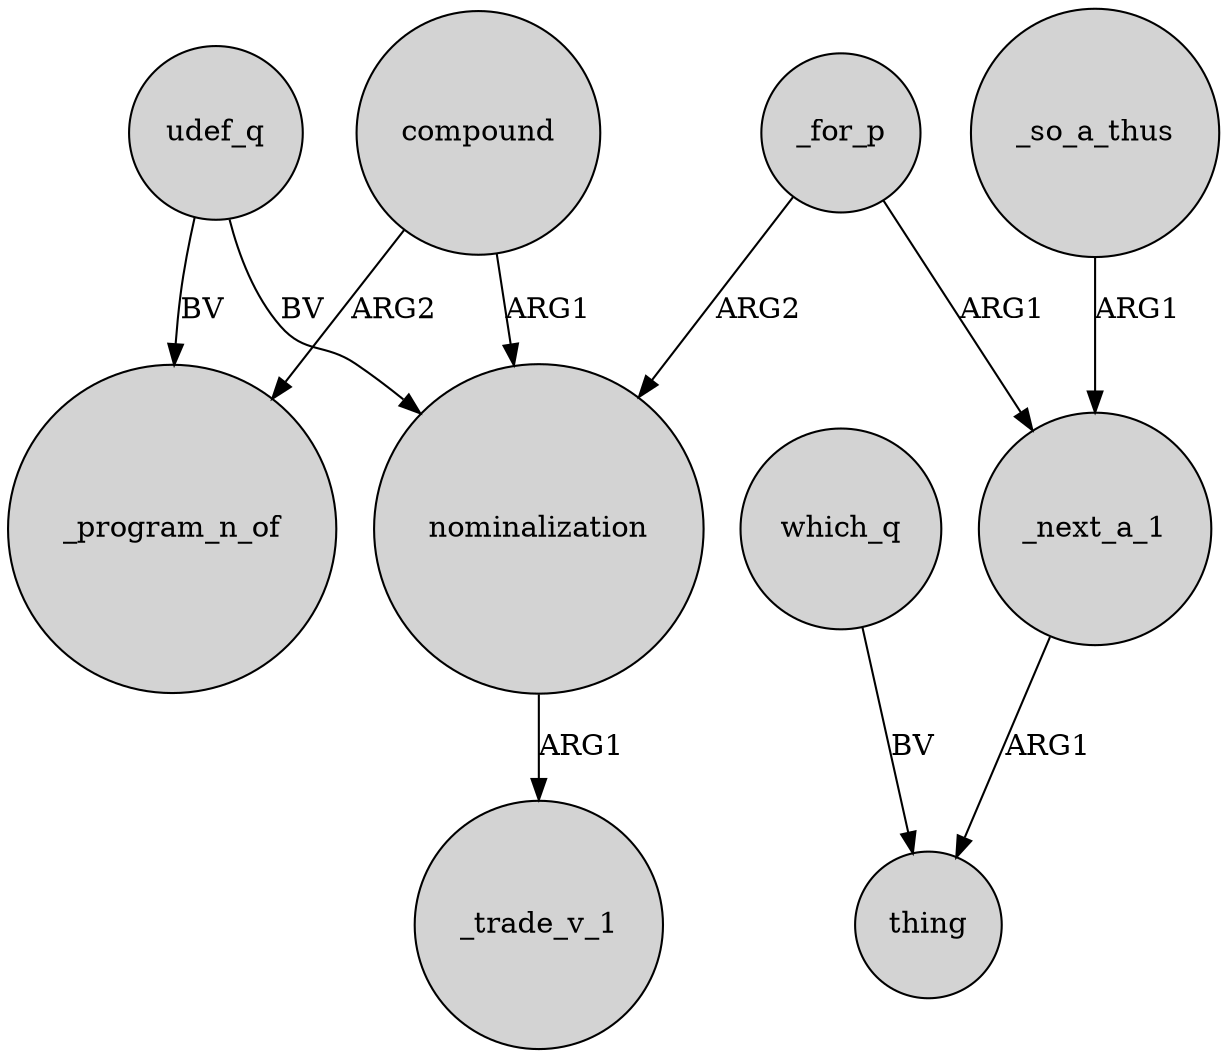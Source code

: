 digraph {
	node [shape=circle style=filled]
	compound -> nominalization [label=ARG1]
	_for_p -> _next_a_1 [label=ARG1]
	which_q -> thing [label=BV]
	_for_p -> nominalization [label=ARG2]
	udef_q -> _program_n_of [label=BV]
	_next_a_1 -> thing [label=ARG1]
	_so_a_thus -> _next_a_1 [label=ARG1]
	compound -> _program_n_of [label=ARG2]
	nominalization -> _trade_v_1 [label=ARG1]
	udef_q -> nominalization [label=BV]
}
